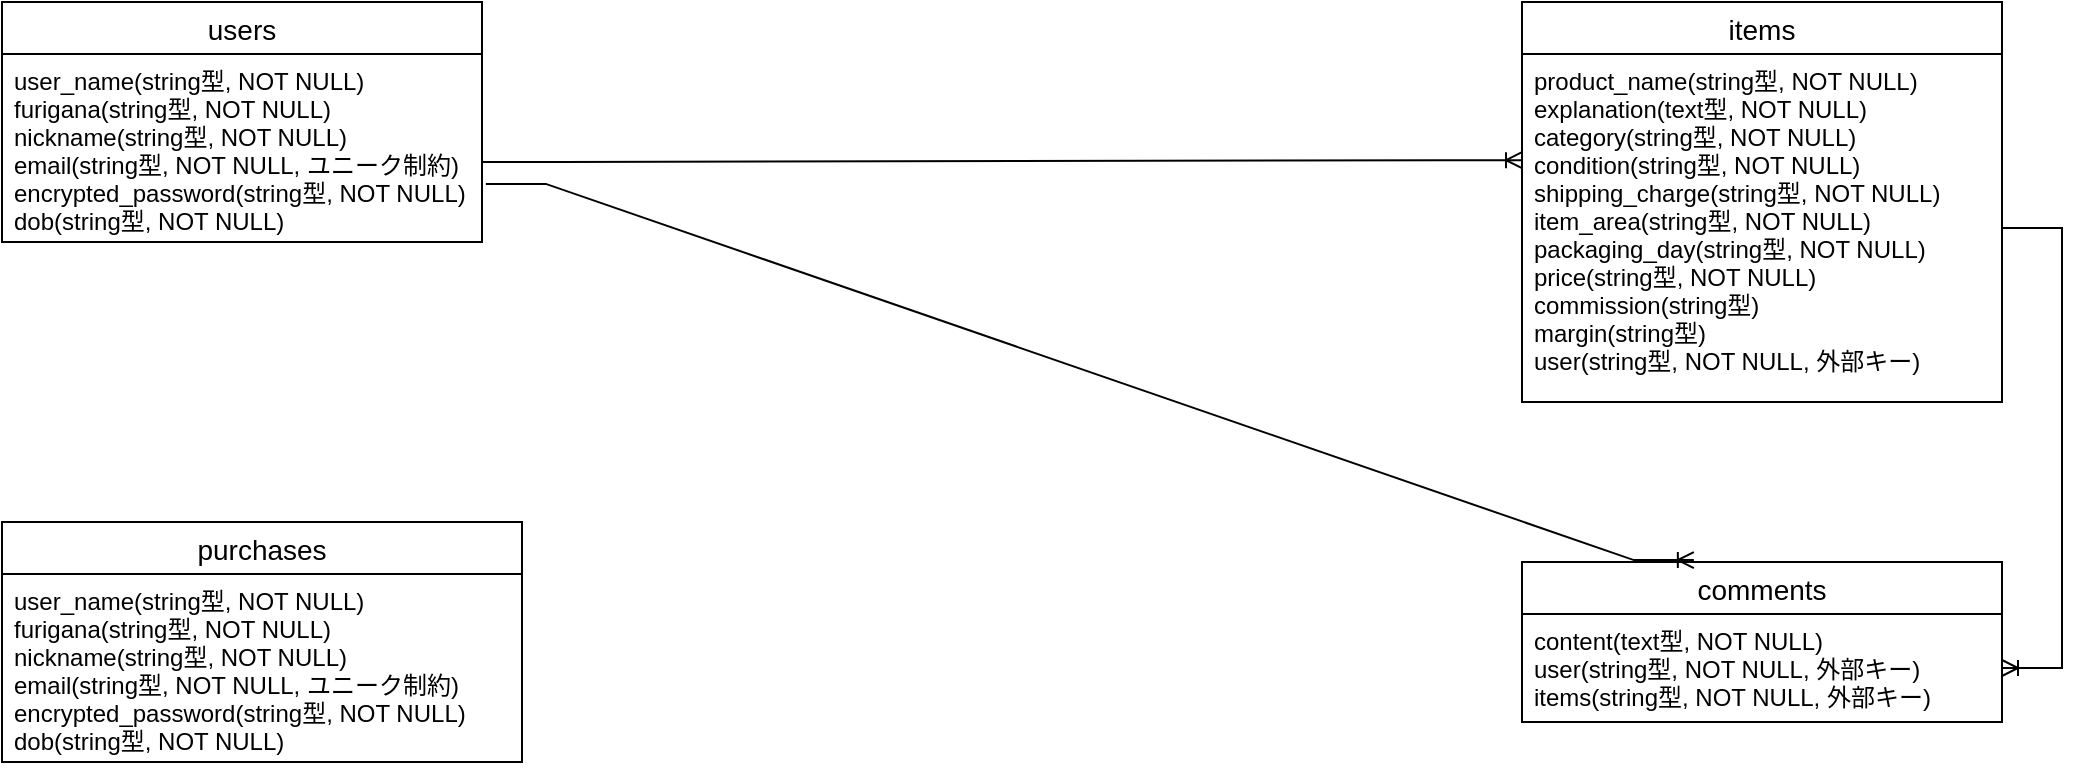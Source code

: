 <mxfile>
    <diagram id="6KtXJNYwqku-RjlcumT-" name="ページ1">
        <mxGraphModel dx="1180" dy="380" grid="1" gridSize="10" guides="1" tooltips="1" connect="1" arrows="1" fold="1" page="1" pageScale="1" pageWidth="827" pageHeight="1169" math="0" shadow="0">
            <root>
                <mxCell id="0"/>
                <mxCell id="1" parent="0"/>
                <mxCell id="57" value="users" style="swimlane;fontStyle=0;childLayout=stackLayout;horizontal=1;startSize=26;horizontalStack=0;resizeParent=1;resizeParentMax=0;resizeLast=0;collapsible=1;marginBottom=0;align=center;fontSize=14;" vertex="1" parent="1">
                    <mxGeometry x="30" y="40" width="240" height="120" as="geometry"/>
                </mxCell>
                <mxCell id="58" value="user_name(string型, NOT NULL)&#10;furigana(string型, NOT NULL)&#10;nickname(string型, NOT NULL)&#10;email(string型, NOT NULL, ユニーク制約)&#10;encrypted_password(string型, NOT NULL)&#10;dob(string型, NOT NULL)" style="text;strokeColor=none;fillColor=none;spacingLeft=4;spacingRight=4;overflow=hidden;rotatable=0;points=[[0,0.5],[1,0.5]];portConstraint=eastwest;fontSize=12;" vertex="1" parent="57">
                    <mxGeometry y="26" width="240" height="94" as="geometry"/>
                </mxCell>
                <mxCell id="61" value="items" style="swimlane;fontStyle=0;childLayout=stackLayout;horizontal=1;startSize=26;horizontalStack=0;resizeParent=1;resizeParentMax=0;resizeLast=0;collapsible=1;marginBottom=0;align=center;fontSize=14;" vertex="1" parent="1">
                    <mxGeometry x="790" y="40" width="240" height="200" as="geometry"/>
                </mxCell>
                <mxCell id="62" value="product_name(string型, NOT NULL)&#10;explanation(text型, NOT NULL)&#10;category(string型, NOT NULL)&#10;condition(string型, NOT NULL)&#10;shipping_charge(string型, NOT NULL)&#10;item_area(string型, NOT NULL)&#10;packaging_day(string型, NOT NULL)&#10;price(string型, NOT NULL)&#10;commission(string型)&#10;margin(string型)&#10;user(string型, NOT NULL, 外部キー)&#10;&#10;" style="text;strokeColor=none;fillColor=none;spacingLeft=4;spacingRight=4;overflow=hidden;rotatable=0;points=[[0,0.5],[1,0.5]];portConstraint=eastwest;fontSize=12;" vertex="1" parent="61">
                    <mxGeometry y="26" width="240" height="174" as="geometry"/>
                </mxCell>
                <mxCell id="63" value="comments" style="swimlane;fontStyle=0;childLayout=stackLayout;horizontal=1;startSize=26;horizontalStack=0;resizeParent=1;resizeParentMax=0;resizeLast=0;collapsible=1;marginBottom=0;align=center;fontSize=14;" vertex="1" parent="1">
                    <mxGeometry x="790" y="320" width="240" height="80" as="geometry"/>
                </mxCell>
                <mxCell id="64" value="content(text型, NOT NULL)&#10;user(string型, NOT NULL, 外部キー)&#10;items(string型, NOT NULL, 外部キー)" style="text;strokeColor=none;fillColor=none;spacingLeft=4;spacingRight=4;overflow=hidden;rotatable=0;points=[[0,0.5],[1,0.5]];portConstraint=eastwest;fontSize=12;" vertex="1" parent="63">
                    <mxGeometry y="26" width="240" height="54" as="geometry"/>
                </mxCell>
                <mxCell id="65" value="" style="edgeStyle=entityRelationEdgeStyle;fontSize=12;html=1;endArrow=ERoneToMany;entryX=0;entryY=0.305;entryDx=0;entryDy=0;entryPerimeter=0;" edge="1" parent="1" target="62">
                    <mxGeometry width="100" height="100" relative="1" as="geometry">
                        <mxPoint x="270" y="120" as="sourcePoint"/>
                        <mxPoint x="570" y="120" as="targetPoint"/>
                    </mxGeometry>
                </mxCell>
                <mxCell id="66" value="" style="edgeStyle=entityRelationEdgeStyle;fontSize=12;html=1;endArrow=ERoneToMany;rounded=0;entryX=0.358;entryY=-0.012;entryDx=0;entryDy=0;entryPerimeter=0;exitX=1.008;exitY=0.691;exitDx=0;exitDy=0;exitPerimeter=0;" edge="1" parent="1" source="58" target="63">
                    <mxGeometry width="100" height="100" relative="1" as="geometry">
                        <mxPoint x="80" y="320" as="sourcePoint"/>
                        <mxPoint x="299" y="322" as="targetPoint"/>
                    </mxGeometry>
                </mxCell>
                <mxCell id="67" value="" style="edgeStyle=entityRelationEdgeStyle;fontSize=12;html=1;endArrow=ERoneToMany;rounded=0;" edge="1" parent="1" source="62" target="64">
                    <mxGeometry width="100" height="100" relative="1" as="geometry">
                        <mxPoint x="700" y="290" as="sourcePoint"/>
                        <mxPoint x="700" y="590" as="targetPoint"/>
                    </mxGeometry>
                </mxCell>
                <mxCell id="68" value="purchases" style="swimlane;fontStyle=0;childLayout=stackLayout;horizontal=1;startSize=26;horizontalStack=0;resizeParent=1;resizeParentMax=0;resizeLast=0;collapsible=1;marginBottom=0;align=center;fontSize=14;" vertex="1" parent="1">
                    <mxGeometry x="30" y="300" width="260" height="120" as="geometry"/>
                </mxCell>
                <mxCell id="69" value="user_name(string型, NOT NULL)&#10;furigana(string型, NOT NULL)&#10;nickname(string型, NOT NULL)&#10;email(string型, NOT NULL, ユニーク制約)&#10;encrypted_password(string型, NOT NULL)&#10;dob(string型, NOT NULL)" style="text;strokeColor=none;fillColor=none;spacingLeft=4;spacingRight=4;overflow=hidden;rotatable=0;points=[[0,0.5],[1,0.5]];portConstraint=eastwest;fontSize=12;" vertex="1" parent="68">
                    <mxGeometry y="26" width="260" height="94" as="geometry"/>
                </mxCell>
            </root>
        </mxGraphModel>
    </diagram>
</mxfile>